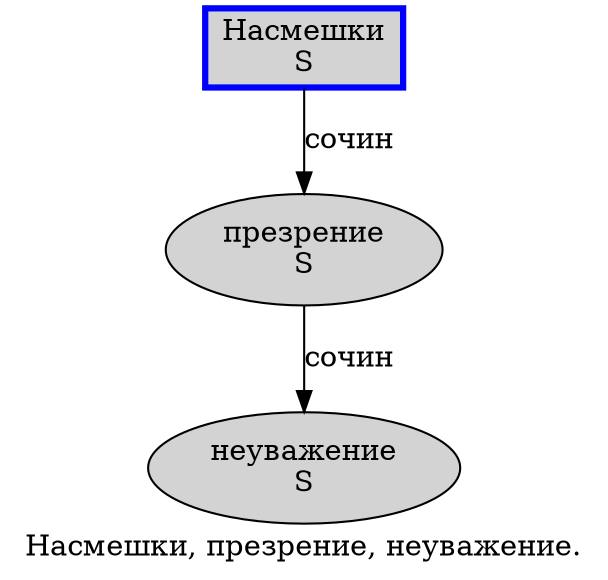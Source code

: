 digraph SENTENCE_1045 {
	graph [label="Насмешки, презрение, неуважение."]
	node [style=filled]
		0 [label="Насмешки
S" color=blue fillcolor=lightgray penwidth=3 shape=box]
		2 [label="презрение
S" color="" fillcolor=lightgray penwidth=1 shape=ellipse]
		4 [label="неуважение
S" color="" fillcolor=lightgray penwidth=1 shape=ellipse]
			0 -> 2 [label="сочин"]
			2 -> 4 [label="сочин"]
}